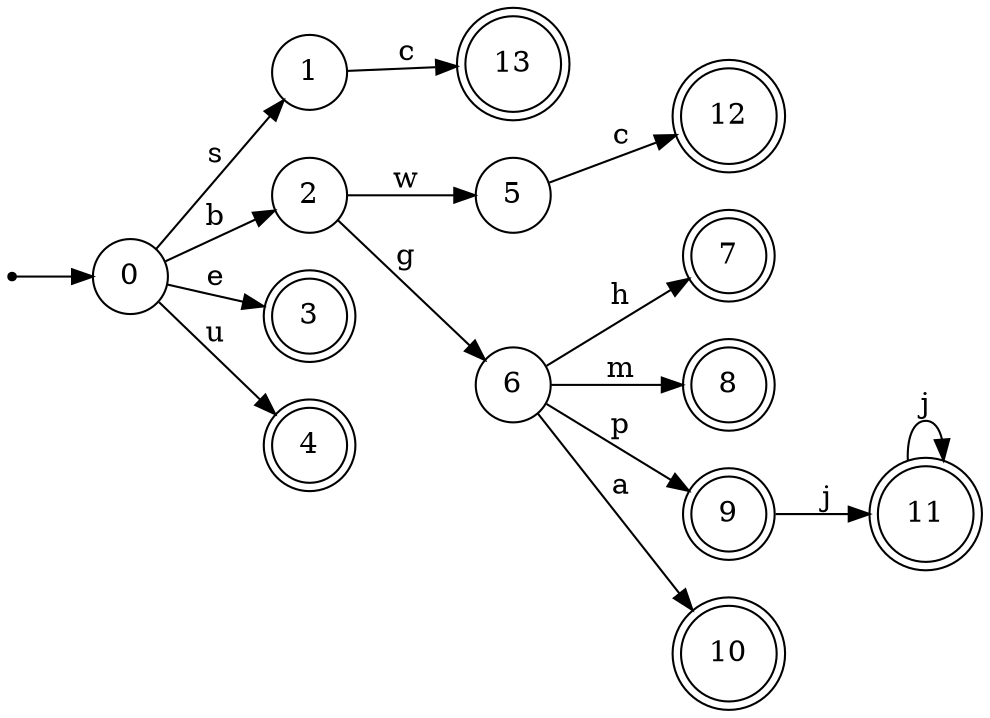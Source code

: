 digraph finite_state_machine {
rankdir=LR;
size="20,20";
node [shape = point]; "dummy0"
node [shape = circle]; "0";
"dummy0" -> "0";
node [shape = circle]; "1";
node [shape = circle]; "2";
node [shape = doublecircle]; "3";node [shape = doublecircle]; "4";node [shape = circle]; "5";
node [shape = circle]; "6";
node [shape = doublecircle]; "7";node [shape = doublecircle]; "8";node [shape = doublecircle]; "9";node [shape = doublecircle]; "10";node [shape = doublecircle]; "11";node [shape = doublecircle]; "12";node [shape = doublecircle]; "13";"0" -> "1" [label = "s"];
 "0" -> "2" [label = "b"];
 "0" -> "3" [label = "e"];
 "0" -> "4" [label = "u"];
 "2" -> "5" [label = "w"];
 "2" -> "6" [label = "g"];
 "6" -> "7" [label = "h"];
 "6" -> "8" [label = "m"];
 "6" -> "9" [label = "p"];
 "6" -> "10" [label = "a"];
 "9" -> "11" [label = "j"];
 "11" -> "11" [label = "j"];
 "5" -> "12" [label = "c"];
 "1" -> "13" [label = "c"];
 }
